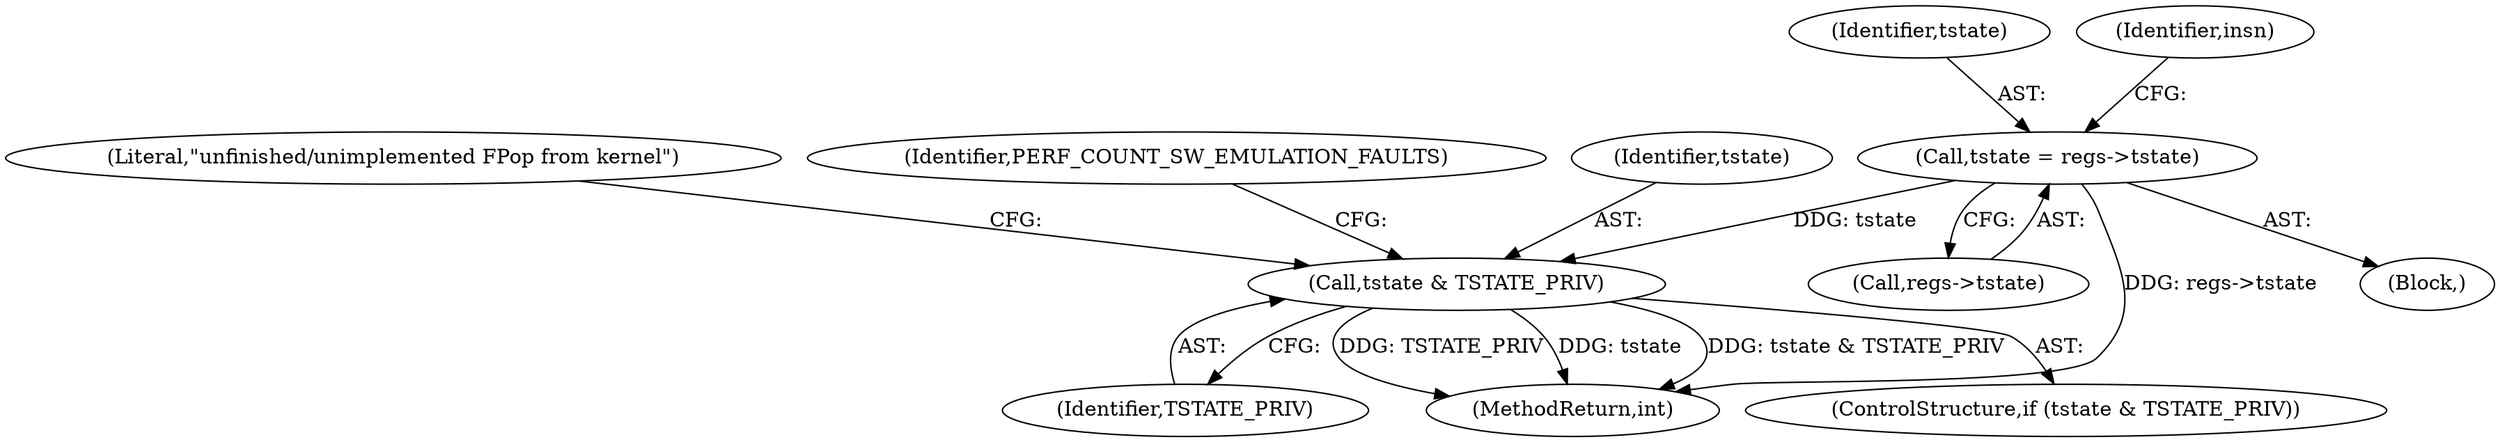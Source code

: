 digraph "0_linux_a8b0ca17b80e92faab46ee7179ba9e99ccb61233_42@pointer" {
"1000160" [label="(Call,tstate = regs->tstate)"];
"1000201" [label="(Call,tstate & TSTATE_PRIV)"];
"1000203" [label="(Identifier,TSTATE_PRIV)"];
"1000205" [label="(Literal,\"unfinished/unimplemented FPop from kernel\")"];
"1000161" [label="(Identifier,tstate)"];
"1000152" [label="(Block,)"];
"1000201" [label="(Call,tstate & TSTATE_PRIV)"];
"1000208" [label="(Identifier,PERF_COUNT_SW_EMULATION_FAULTS)"];
"1000160" [label="(Call,tstate = regs->tstate)"];
"1001895" [label="(MethodReturn,int)"];
"1000202" [label="(Identifier,tstate)"];
"1000162" [label="(Call,regs->tstate)"];
"1000167" [label="(Identifier,insn)"];
"1000200" [label="(ControlStructure,if (tstate & TSTATE_PRIV))"];
"1000160" -> "1000152"  [label="AST: "];
"1000160" -> "1000162"  [label="CFG: "];
"1000161" -> "1000160"  [label="AST: "];
"1000162" -> "1000160"  [label="AST: "];
"1000167" -> "1000160"  [label="CFG: "];
"1000160" -> "1001895"  [label="DDG: regs->tstate"];
"1000160" -> "1000201"  [label="DDG: tstate"];
"1000201" -> "1000200"  [label="AST: "];
"1000201" -> "1000203"  [label="CFG: "];
"1000202" -> "1000201"  [label="AST: "];
"1000203" -> "1000201"  [label="AST: "];
"1000205" -> "1000201"  [label="CFG: "];
"1000208" -> "1000201"  [label="CFG: "];
"1000201" -> "1001895"  [label="DDG: tstate & TSTATE_PRIV"];
"1000201" -> "1001895"  [label="DDG: TSTATE_PRIV"];
"1000201" -> "1001895"  [label="DDG: tstate"];
}
